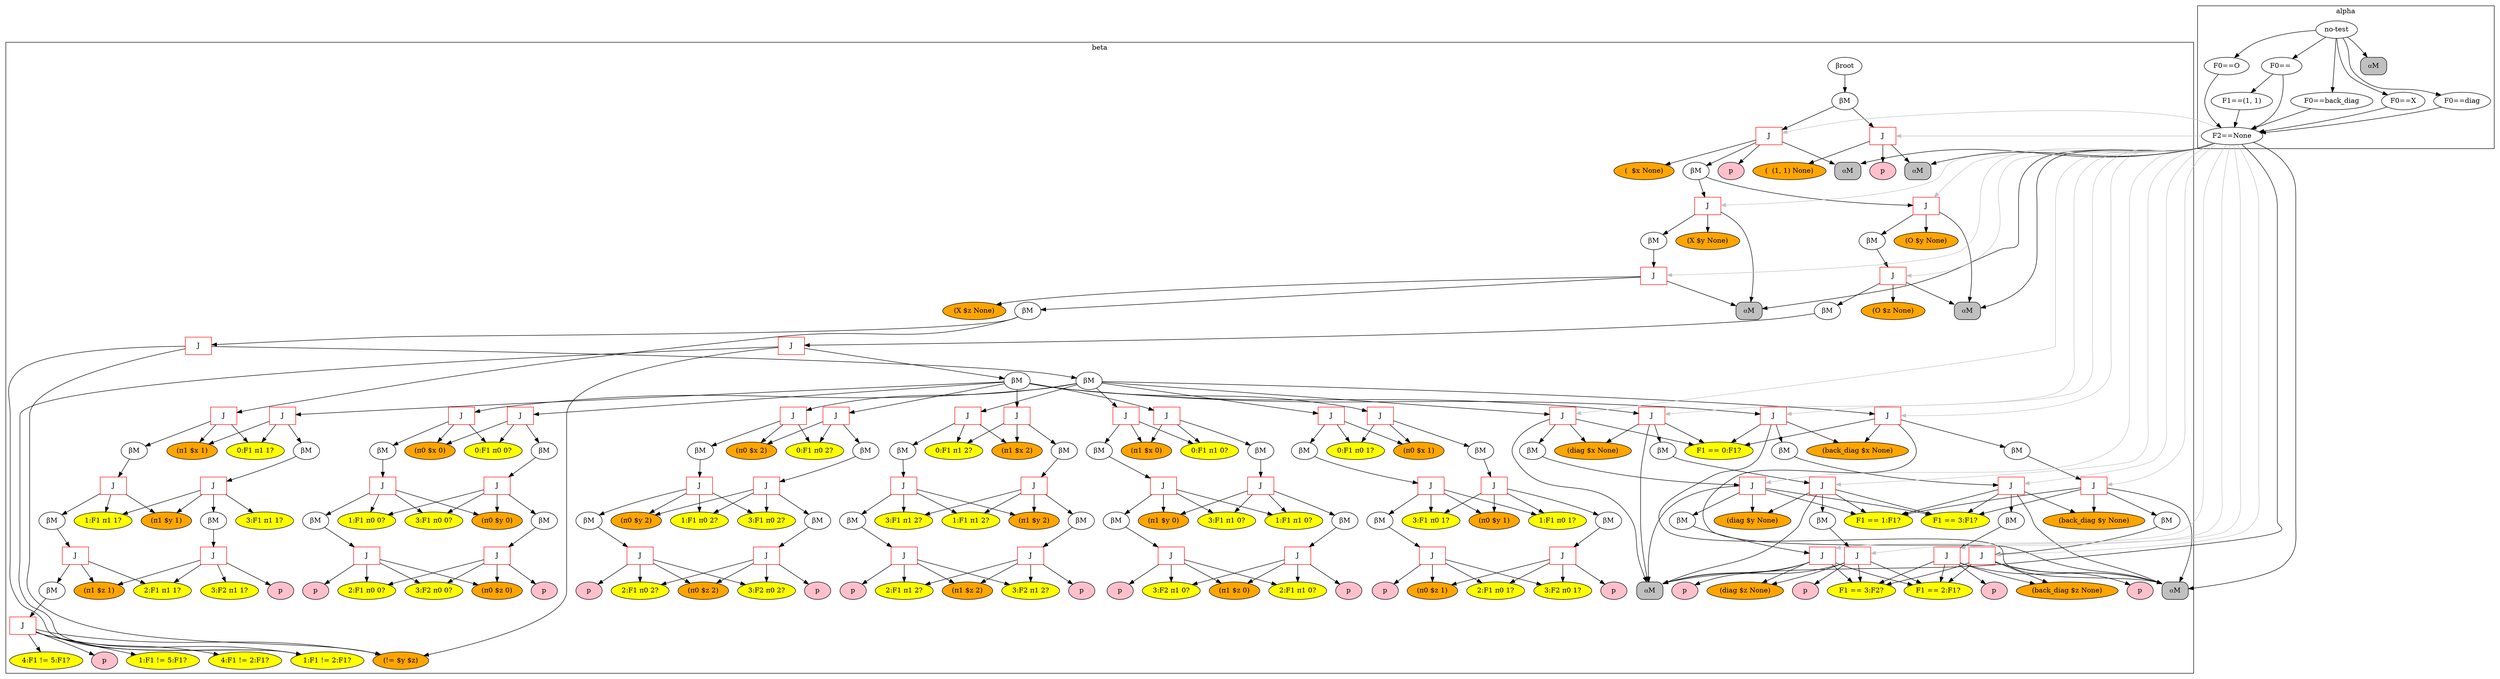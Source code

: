 digraph {
	subgraph cluster_1 {
	label = beta
	"BetaNode 0x7f933ec16f28" [label="βroot"];
	"BetaNode 0x7f933ec16f28" -> "BetaMemory 0x7f933ebf1710";
	"BetaMemory 0x7f933ebf1710" [label="βM"];
	"BetaMemory 0x7f933ebf1710" -> "JoinNode 0x7f933ebf1828";
	"JoinNode 0x7f933ebf1828" [shape=box,color=red,label="J"];
	"JoinNode 0x7f933ebf1828" -> "⍺M:<rete.alpha.AlphaMemory object at 0x7f933ebf17f0>"
	"(  $x None)" [style=filled,fillcolor=orange];
	"JoinNode 0x7f933ebf1828" -> "(  $x None)"
	"JoinNode 0x7f933ebf1828" -> "BetaMemory 0x7f933ebf1860";
	"BetaMemory 0x7f933ebf1860" [label="βM"];
	"BetaMemory 0x7f933ebf1860" -> "JoinNode 0x7f933ebf1940";
	"JoinNode 0x7f933ebf1940" [shape=box,color=red,label="J"];
	"JoinNode 0x7f933ebf1940" -> "⍺M:<rete.alpha.AlphaMemory object at 0x7f933ebf1908>"
	"(X $y None)" [style=filled,fillcolor=orange];
	"JoinNode 0x7f933ebf1940" -> "(X $y None)"
	"JoinNode 0x7f933ebf1940" -> "BetaMemory 0x7f933ebf1978";
	"BetaMemory 0x7f933ebf1978" [label="βM"];
	"BetaMemory 0x7f933ebf1978" -> "JoinNode 0x7f933ebf19b0";
	"JoinNode 0x7f933ebf19b0" [shape=box,color=red,label="J"];
	"JoinNode 0x7f933ebf19b0" -> "⍺M:<rete.alpha.AlphaMemory object at 0x7f933ebf1908>"
	"(X $z None)" [style=filled,fillcolor=orange];
	"JoinNode 0x7f933ebf19b0" -> "(X $z None)"
	"JoinNode 0x7f933ebf19b0" -> "BetaMemory 0x7f933ebf19e8";
	"BetaMemory 0x7f933ebf19e8" [label="βM"];
	"BetaMemory 0x7f933ebf19e8" -> "JoinNode 0x7f933ebf1a20";
	"JoinNode 0x7f933ebf1a20" [shape=box,color=red,label="J"];
	"(!= $y $z)" [style=filled,fillcolor=orange];
	"JoinNode 0x7f933ebf1a20" -> "(!= $y $z)"
	"1:F1 != 2:F1?" [style=filled,fillcolor=yellow];
	"JoinNode 0x7f933ebf1a20" -> "1:F1 != 2:F1?"
	"JoinNode 0x7f933ebf1a20" -> "BetaMemory 0x7f933ebf1a58";
	"BetaMemory 0x7f933ebf1a58" [label="βM"];
	"BetaMemory 0x7f933ebf1a58" -> "JoinNode 0x7f933ebf1ac8";
	"JoinNode 0x7f933ebf1ac8" [shape=box,color=red,label="J"];
	"(π0 $x 0)" [style=filled,fillcolor=orange];
	"JoinNode 0x7f933ebf1ac8" -> "(π0 $x 0)"
	"0:F1 π0 0?" [style=filled,fillcolor=yellow];
	"JoinNode 0x7f933ebf1ac8" -> "0:F1 π0 0?"
	"JoinNode 0x7f933ebf1ac8" -> "BetaMemory 0x7f933ebf1b38";
	"BetaMemory 0x7f933ebf1b38" [label="βM"];
	"BetaMemory 0x7f933ebf1b38" -> "JoinNode 0x7f933ebf1b70";
	"JoinNode 0x7f933ebf1b70" [shape=box,color=red,label="J"];
	"(π0 $y 0)" [style=filled,fillcolor=orange];
	"JoinNode 0x7f933ebf1b70" -> "(π0 $y 0)"
	"1:F1 π0 0?" [style=filled,fillcolor=yellow];
	"JoinNode 0x7f933ebf1b70" -> "1:F1 π0 0?"
	"3:F1 π0 0?" [style=filled,fillcolor=yellow];
	"JoinNode 0x7f933ebf1b70" -> "3:F1 π0 0?"
	"JoinNode 0x7f933ebf1b70" -> "BetaMemory 0x7f933ebf1c18";
	"BetaMemory 0x7f933ebf1c18" [label="βM"];
	"BetaMemory 0x7f933ebf1c18" -> "JoinNode 0x7f933ebf1c50";
	"JoinNode 0x7f933ebf1c50" [shape=box,color=red,label="J"];
	"(π0 $z 0)" [style=filled,fillcolor=orange];
	"JoinNode 0x7f933ebf1c50" -> "(π0 $z 0)"
	"2:F1 π0 0?" [style=filled,fillcolor=yellow];
	"JoinNode 0x7f933ebf1c50" -> "2:F1 π0 0?"
	"3:F2 π0 0?" [style=filled,fillcolor=yellow];
	"JoinNode 0x7f933ebf1c50" -> "3:F2 π0 0?"
	"JoinNode 0x7f933ebf1c50" -> "PNode 0x7f933ebf16d8";
	"PNode 0x7f933ebf16d8" [style=filled,fillcolor=pink,label="p"];
	"BetaMemory 0x7f933ebf1a58" -> "JoinNode 0x7f933ebf1f60";
	"JoinNode 0x7f933ebf1f60" [shape=box,color=red,label="J"];
	"(π0 $x 1)" [style=filled,fillcolor=orange];
	"JoinNode 0x7f933ebf1f60" -> "(π0 $x 1)"
	"0:F1 π0 1?" [style=filled,fillcolor=yellow];
	"JoinNode 0x7f933ebf1f60" -> "0:F1 π0 1?"
	"JoinNode 0x7f933ebf1f60" -> "BetaMemory 0x7f933ebf1ef0";
	"BetaMemory 0x7f933ebf1ef0" [label="βM"];
	"BetaMemory 0x7f933ebf1ef0" -> "JoinNode 0x7f933ebf1f98";
	"JoinNode 0x7f933ebf1f98" [shape=box,color=red,label="J"];
	"(π0 $y 1)" [style=filled,fillcolor=orange];
	"JoinNode 0x7f933ebf1f98" -> "(π0 $y 1)"
	"1:F1 π0 1?" [style=filled,fillcolor=yellow];
	"JoinNode 0x7f933ebf1f98" -> "1:F1 π0 1?"
	"3:F1 π0 1?" [style=filled,fillcolor=yellow];
	"JoinNode 0x7f933ebf1f98" -> "3:F1 π0 1?"
	"JoinNode 0x7f933ebf1f98" -> "BetaMemory 0x7f933ebed080";
	"BetaMemory 0x7f933ebed080" [label="βM"];
	"BetaMemory 0x7f933ebed080" -> "JoinNode 0x7f933ebed0b8";
	"JoinNode 0x7f933ebed0b8" [shape=box,color=red,label="J"];
	"(π0 $z 1)" [style=filled,fillcolor=orange];
	"JoinNode 0x7f933ebed0b8" -> "(π0 $z 1)"
	"2:F1 π0 1?" [style=filled,fillcolor=yellow];
	"JoinNode 0x7f933ebed0b8" -> "2:F1 π0 1?"
	"3:F2 π0 1?" [style=filled,fillcolor=yellow];
	"JoinNode 0x7f933ebed0b8" -> "3:F2 π0 1?"
	"JoinNode 0x7f933ebed0b8" -> "PNode 0x7f933ebf1eb8";
	"PNode 0x7f933ebf1eb8" [style=filled,fillcolor=pink,label="p"];
	"BetaMemory 0x7f933ebf1a58" -> "JoinNode 0x7f933ebed2e8";
	"JoinNode 0x7f933ebed2e8" [shape=box,color=red,label="J"];
	"(π0 $x 2)" [style=filled,fillcolor=orange];
	"JoinNode 0x7f933ebed2e8" -> "(π0 $x 2)"
	"0:F1 π0 2?" [style=filled,fillcolor=yellow];
	"JoinNode 0x7f933ebed2e8" -> "0:F1 π0 2?"
	"JoinNode 0x7f933ebed2e8" -> "BetaMemory 0x7f933ebed278";
	"BetaMemory 0x7f933ebed278" [label="βM"];
	"BetaMemory 0x7f933ebed278" -> "JoinNode 0x7f933ebed320";
	"JoinNode 0x7f933ebed320" [shape=box,color=red,label="J"];
	"(π0 $y 2)" [style=filled,fillcolor=orange];
	"JoinNode 0x7f933ebed320" -> "(π0 $y 2)"
	"1:F1 π0 2?" [style=filled,fillcolor=yellow];
	"JoinNode 0x7f933ebed320" -> "1:F1 π0 2?"
	"3:F1 π0 2?" [style=filled,fillcolor=yellow];
	"JoinNode 0x7f933ebed320" -> "3:F1 π0 2?"
	"JoinNode 0x7f933ebed320" -> "BetaMemory 0x7f933ebed3c8";
	"BetaMemory 0x7f933ebed3c8" [label="βM"];
	"BetaMemory 0x7f933ebed3c8" -> "JoinNode 0x7f933ebed400";
	"JoinNode 0x7f933ebed400" [shape=box,color=red,label="J"];
	"(π0 $z 2)" [style=filled,fillcolor=orange];
	"JoinNode 0x7f933ebed400" -> "(π0 $z 2)"
	"2:F1 π0 2?" [style=filled,fillcolor=yellow];
	"JoinNode 0x7f933ebed400" -> "2:F1 π0 2?"
	"3:F2 π0 2?" [style=filled,fillcolor=yellow];
	"JoinNode 0x7f933ebed400" -> "3:F2 π0 2?"
	"JoinNode 0x7f933ebed400" -> "PNode 0x7f933ebed240";
	"PNode 0x7f933ebed240" [style=filled,fillcolor=pink,label="p"];
	"BetaMemory 0x7f933ebf1a58" -> "JoinNode 0x7f933ebed630";
	"JoinNode 0x7f933ebed630" [shape=box,color=red,label="J"];
	"(π1 $x 0)" [style=filled,fillcolor=orange];
	"JoinNode 0x7f933ebed630" -> "(π1 $x 0)"
	"0:F1 π1 0?" [style=filled,fillcolor=yellow];
	"JoinNode 0x7f933ebed630" -> "0:F1 π1 0?"
	"JoinNode 0x7f933ebed630" -> "BetaMemory 0x7f933ebed5c0";
	"BetaMemory 0x7f933ebed5c0" [label="βM"];
	"BetaMemory 0x7f933ebed5c0" -> "JoinNode 0x7f933ebed668";
	"JoinNode 0x7f933ebed668" [shape=box,color=red,label="J"];
	"(π1 $y 0)" [style=filled,fillcolor=orange];
	"JoinNode 0x7f933ebed668" -> "(π1 $y 0)"
	"1:F1 π1 0?" [style=filled,fillcolor=yellow];
	"JoinNode 0x7f933ebed668" -> "1:F1 π1 0?"
	"3:F1 π1 0?" [style=filled,fillcolor=yellow];
	"JoinNode 0x7f933ebed668" -> "3:F1 π1 0?"
	"JoinNode 0x7f933ebed668" -> "BetaMemory 0x7f933ebed710";
	"BetaMemory 0x7f933ebed710" [label="βM"];
	"BetaMemory 0x7f933ebed710" -> "JoinNode 0x7f933ebed748";
	"JoinNode 0x7f933ebed748" [shape=box,color=red,label="J"];
	"(π1 $z 0)" [style=filled,fillcolor=orange];
	"JoinNode 0x7f933ebed748" -> "(π1 $z 0)"
	"2:F1 π1 0?" [style=filled,fillcolor=yellow];
	"JoinNode 0x7f933ebed748" -> "2:F1 π1 0?"
	"3:F2 π1 0?" [style=filled,fillcolor=yellow];
	"JoinNode 0x7f933ebed748" -> "3:F2 π1 0?"
	"JoinNode 0x7f933ebed748" -> "PNode 0x7f933ebed588";
	"PNode 0x7f933ebed588" [style=filled,fillcolor=pink,label="p"];
	"BetaMemory 0x7f933ebf1a58" -> "JoinNode 0x7f933ebeddd8";
	"JoinNode 0x7f933ebeddd8" [shape=box,color=red,label="J"];
	"(π1 $x 2)" [style=filled,fillcolor=orange];
	"JoinNode 0x7f933ebeddd8" -> "(π1 $x 2)"
	"0:F1 π1 2?" [style=filled,fillcolor=yellow];
	"JoinNode 0x7f933ebeddd8" -> "0:F1 π1 2?"
	"JoinNode 0x7f933ebeddd8" -> "BetaMemory 0x7f933ebedd68";
	"BetaMemory 0x7f933ebedd68" [label="βM"];
	"BetaMemory 0x7f933ebedd68" -> "JoinNode 0x7f933ebede10";
	"JoinNode 0x7f933ebede10" [shape=box,color=red,label="J"];
	"(π1 $y 2)" [style=filled,fillcolor=orange];
	"JoinNode 0x7f933ebede10" -> "(π1 $y 2)"
	"1:F1 π1 2?" [style=filled,fillcolor=yellow];
	"JoinNode 0x7f933ebede10" -> "1:F1 π1 2?"
	"3:F1 π1 2?" [style=filled,fillcolor=yellow];
	"JoinNode 0x7f933ebede10" -> "3:F1 π1 2?"
	"JoinNode 0x7f933ebede10" -> "BetaMemory 0x7f933ebedeb8";
	"BetaMemory 0x7f933ebedeb8" [label="βM"];
	"BetaMemory 0x7f933ebedeb8" -> "JoinNode 0x7f933ebedef0";
	"JoinNode 0x7f933ebedef0" [shape=box,color=red,label="J"];
	"(π1 $z 2)" [style=filled,fillcolor=orange];
	"JoinNode 0x7f933ebedef0" -> "(π1 $z 2)"
	"2:F1 π1 2?" [style=filled,fillcolor=yellow];
	"JoinNode 0x7f933ebedef0" -> "2:F1 π1 2?"
	"3:F2 π1 2?" [style=filled,fillcolor=yellow];
	"JoinNode 0x7f933ebedef0" -> "3:F2 π1 2?"
	"JoinNode 0x7f933ebedef0" -> "PNode 0x7f933ebedd30";
	"PNode 0x7f933ebedd30" [style=filled,fillcolor=pink,label="p"];
	"BetaMemory 0x7f933ebf1a58" -> "JoinNode 0x7f933ebf71d0";
	"JoinNode 0x7f933ebf71d0" [shape=box,color=red,label="J"];
	"JoinNode 0x7f933ebf71d0" -> "⍺M:<rete.alpha.AlphaMemory object at 0x7f933ebf7128>"
	"(diag $x None)" [style=filled,fillcolor=orange];
	"JoinNode 0x7f933ebf71d0" -> "(diag $x None)"
	"F1 == 0:F1?" [style=filled,fillcolor=yellow];
	"JoinNode 0x7f933ebf71d0" -> "F1 == 0:F1?"
	"JoinNode 0x7f933ebf71d0" -> "BetaMemory 0x7f933ebf7208";
	"BetaMemory 0x7f933ebf7208" [label="βM"];
	"BetaMemory 0x7f933ebf7208" -> "JoinNode 0x7f933ebf7240";
	"JoinNode 0x7f933ebf7240" [shape=box,color=red,label="J"];
	"JoinNode 0x7f933ebf7240" -> "⍺M:<rete.alpha.AlphaMemory object at 0x7f933ebf7128>"
	"(diag $y None)" [style=filled,fillcolor=orange];
	"JoinNode 0x7f933ebf7240" -> "(diag $y None)"
	"F1 == 1:F1?" [style=filled,fillcolor=yellow];
	"JoinNode 0x7f933ebf7240" -> "F1 == 1:F1?"
	"F1 == 3:F1?" [style=filled,fillcolor=yellow];
	"JoinNode 0x7f933ebf7240" -> "F1 == 3:F1?"
	"JoinNode 0x7f933ebf7240" -> "BetaMemory 0x7f933ebf7278";
	"BetaMemory 0x7f933ebf7278" [label="βM"];
	"BetaMemory 0x7f933ebf7278" -> "JoinNode 0x7f933ebf7320";
	"JoinNode 0x7f933ebf7320" [shape=box,color=red,label="J"];
	"JoinNode 0x7f933ebf7320" -> "⍺M:<rete.alpha.AlphaMemory object at 0x7f933ebf7128>"
	"(diag $z None)" [style=filled,fillcolor=orange];
	"JoinNode 0x7f933ebf7320" -> "(diag $z None)"
	"F1 == 2:F1?" [style=filled,fillcolor=yellow];
	"JoinNode 0x7f933ebf7320" -> "F1 == 2:F1?"
	"F1 == 3:F2?" [style=filled,fillcolor=yellow];
	"JoinNode 0x7f933ebf7320" -> "F1 == 3:F2?"
	"JoinNode 0x7f933ebf7320" -> "PNode 0x7f933ebf70b8";
	"PNode 0x7f933ebf70b8" [style=filled,fillcolor=pink,label="p"];
	"BetaMemory 0x7f933ebf1a58" -> "JoinNode 0x7f933ebf75c0";
	"JoinNode 0x7f933ebf75c0" [shape=box,color=red,label="J"];
	"JoinNode 0x7f933ebf75c0" -> "⍺M:<rete.alpha.AlphaMemory object at 0x7f933ebf7518>"
	"(back_diag $x None)" [style=filled,fillcolor=orange];
	"JoinNode 0x7f933ebf75c0" -> "(back_diag $x None)"
	"F1 == 0:F1?" [style=filled,fillcolor=yellow];
	"JoinNode 0x7f933ebf75c0" -> "F1 == 0:F1?"
	"JoinNode 0x7f933ebf75c0" -> "BetaMemory 0x7f933ebf75f8";
	"BetaMemory 0x7f933ebf75f8" [label="βM"];
	"BetaMemory 0x7f933ebf75f8" -> "JoinNode 0x7f933ebf7630";
	"JoinNode 0x7f933ebf7630" [shape=box,color=red,label="J"];
	"JoinNode 0x7f933ebf7630" -> "⍺M:<rete.alpha.AlphaMemory object at 0x7f933ebf7518>"
	"(back_diag $y None)" [style=filled,fillcolor=orange];
	"JoinNode 0x7f933ebf7630" -> "(back_diag $y None)"
	"F1 == 1:F1?" [style=filled,fillcolor=yellow];
	"JoinNode 0x7f933ebf7630" -> "F1 == 1:F1?"
	"F1 == 3:F1?" [style=filled,fillcolor=yellow];
	"JoinNode 0x7f933ebf7630" -> "F1 == 3:F1?"
	"JoinNode 0x7f933ebf7630" -> "BetaMemory 0x7f933ebf7668";
	"BetaMemory 0x7f933ebf7668" [label="βM"];
	"BetaMemory 0x7f933ebf7668" -> "JoinNode 0x7f933ebf7710";
	"JoinNode 0x7f933ebf7710" [shape=box,color=red,label="J"];
	"JoinNode 0x7f933ebf7710" -> "⍺M:<rete.alpha.AlphaMemory object at 0x7f933ebf7518>"
	"(back_diag $z None)" [style=filled,fillcolor=orange];
	"JoinNode 0x7f933ebf7710" -> "(back_diag $z None)"
	"F1 == 2:F1?" [style=filled,fillcolor=yellow];
	"JoinNode 0x7f933ebf7710" -> "F1 == 2:F1?"
	"F1 == 3:F2?" [style=filled,fillcolor=yellow];
	"JoinNode 0x7f933ebf7710" -> "F1 == 3:F2?"
	"JoinNode 0x7f933ebf7710" -> "PNode 0x7f933ebf74a8";
	"PNode 0x7f933ebf74a8" [style=filled,fillcolor=pink,label="p"];
	"BetaMemory 0x7f933ebf19e8" -> "JoinNode 0x7f933ebed908";
	"JoinNode 0x7f933ebed908" [shape=box,color=red,label="J"];
	"(π1 $x 1)" [style=filled,fillcolor=orange];
	"JoinNode 0x7f933ebed908" -> "(π1 $x 1)"
	"0:F1 π1 1?" [style=filled,fillcolor=yellow];
	"JoinNode 0x7f933ebed908" -> "0:F1 π1 1?"
	"JoinNode 0x7f933ebed908" -> "BetaMemory 0x7f933ebed978";
	"BetaMemory 0x7f933ebed978" [label="βM"];
	"BetaMemory 0x7f933ebed978" -> "JoinNode 0x7f933ebed9b0";
	"JoinNode 0x7f933ebed9b0" [shape=box,color=red,label="J"];
	"(π1 $y 1)" [style=filled,fillcolor=orange];
	"JoinNode 0x7f933ebed9b0" -> "(π1 $y 1)"
	"1:F1 π1 1?" [style=filled,fillcolor=yellow];
	"JoinNode 0x7f933ebed9b0" -> "1:F1 π1 1?"
	"JoinNode 0x7f933ebed9b0" -> "BetaMemory 0x7f933ebeda20";
	"BetaMemory 0x7f933ebeda20" [label="βM"];
	"BetaMemory 0x7f933ebeda20" -> "JoinNode 0x7f933ebeda58";
	"JoinNode 0x7f933ebeda58" [shape=box,color=red,label="J"];
	"(π1 $z 1)" [style=filled,fillcolor=orange];
	"JoinNode 0x7f933ebeda58" -> "(π1 $z 1)"
	"2:F1 π1 1?" [style=filled,fillcolor=yellow];
	"JoinNode 0x7f933ebeda58" -> "2:F1 π1 1?"
	"JoinNode 0x7f933ebeda58" -> "BetaMemory 0x7f933ebedac8";
	"BetaMemory 0x7f933ebedac8" [label="βM"];
	"BetaMemory 0x7f933ebedac8" -> "JoinNode 0x7f933ebedb00";
	"JoinNode 0x7f933ebedb00" [shape=box,color=red,label="J"];
	"(!= $y $z)" [style=filled,fillcolor=orange];
	"JoinNode 0x7f933ebedb00" -> "(!= $y $z)"
	"1:F1 != 2:F1?" [style=filled,fillcolor=yellow];
	"JoinNode 0x7f933ebedb00" -> "1:F1 != 2:F1?"
	"1:F1 != 5:F1?" [style=filled,fillcolor=yellow];
	"JoinNode 0x7f933ebedb00" -> "1:F1 != 5:F1?"
	"4:F1 != 2:F1?" [style=filled,fillcolor=yellow];
	"JoinNode 0x7f933ebedb00" -> "4:F1 != 2:F1?"
	"4:F1 != 5:F1?" [style=filled,fillcolor=yellow];
	"JoinNode 0x7f933ebedb00" -> "4:F1 != 5:F1?"
	"JoinNode 0x7f933ebedb00" -> "PNode 0x7f933ebed8d0";
	"PNode 0x7f933ebed8d0" [style=filled,fillcolor=pink,label="p"];
	"BetaMemory 0x7f933ebf1860" -> "JoinNode 0x7f933ebf7978";
	"JoinNode 0x7f933ebf7978" [shape=box,color=red,label="J"];
	"JoinNode 0x7f933ebf7978" -> "⍺M:<rete.alpha.AlphaMemory object at 0x7f933ebf7940>"
	"(O $y None)" [style=filled,fillcolor=orange];
	"JoinNode 0x7f933ebf7978" -> "(O $y None)"
	"JoinNode 0x7f933ebf7978" -> "BetaMemory 0x7f933ebf79b0";
	"BetaMemory 0x7f933ebf79b0" [label="βM"];
	"BetaMemory 0x7f933ebf79b0" -> "JoinNode 0x7f933ebf79e8";
	"JoinNode 0x7f933ebf79e8" [shape=box,color=red,label="J"];
	"JoinNode 0x7f933ebf79e8" -> "⍺M:<rete.alpha.AlphaMemory object at 0x7f933ebf7940>"
	"(O $z None)" [style=filled,fillcolor=orange];
	"JoinNode 0x7f933ebf79e8" -> "(O $z None)"
	"JoinNode 0x7f933ebf79e8" -> "BetaMemory 0x7f933ebf7a20";
	"BetaMemory 0x7f933ebf7a20" [label="βM"];
	"BetaMemory 0x7f933ebf7a20" -> "JoinNode 0x7f933ebf7a58";
	"JoinNode 0x7f933ebf7a58" [shape=box,color=red,label="J"];
	"(!= $y $z)" [style=filled,fillcolor=orange];
	"JoinNode 0x7f933ebf7a58" -> "(!= $y $z)"
	"1:F1 != 2:F1?" [style=filled,fillcolor=yellow];
	"JoinNode 0x7f933ebf7a58" -> "1:F1 != 2:F1?"
	"JoinNode 0x7f933ebf7a58" -> "BetaMemory 0x7f933ebf7a90";
	"BetaMemory 0x7f933ebf7a90" [label="βM"];
	"BetaMemory 0x7f933ebf7a90" -> "JoinNode 0x7f933ebf7b00";
	"JoinNode 0x7f933ebf7b00" [shape=box,color=red,label="J"];
	"(π0 $x 0)" [style=filled,fillcolor=orange];
	"JoinNode 0x7f933ebf7b00" -> "(π0 $x 0)"
	"0:F1 π0 0?" [style=filled,fillcolor=yellow];
	"JoinNode 0x7f933ebf7b00" -> "0:F1 π0 0?"
	"JoinNode 0x7f933ebf7b00" -> "BetaMemory 0x7f933ebf7b70";
	"BetaMemory 0x7f933ebf7b70" [label="βM"];
	"BetaMemory 0x7f933ebf7b70" -> "JoinNode 0x7f933ebf7ba8";
	"JoinNode 0x7f933ebf7ba8" [shape=box,color=red,label="J"];
	"(π0 $y 0)" [style=filled,fillcolor=orange];
	"JoinNode 0x7f933ebf7ba8" -> "(π0 $y 0)"
	"1:F1 π0 0?" [style=filled,fillcolor=yellow];
	"JoinNode 0x7f933ebf7ba8" -> "1:F1 π0 0?"
	"3:F1 π0 0?" [style=filled,fillcolor=yellow];
	"JoinNode 0x7f933ebf7ba8" -> "3:F1 π0 0?"
	"JoinNode 0x7f933ebf7ba8" -> "BetaMemory 0x7f933ebf7c50";
	"BetaMemory 0x7f933ebf7c50" [label="βM"];
	"BetaMemory 0x7f933ebf7c50" -> "JoinNode 0x7f933ebf7c88";
	"JoinNode 0x7f933ebf7c88" [shape=box,color=red,label="J"];
	"(π0 $z 0)" [style=filled,fillcolor=orange];
	"JoinNode 0x7f933ebf7c88" -> "(π0 $z 0)"
	"2:F1 π0 0?" [style=filled,fillcolor=yellow];
	"JoinNode 0x7f933ebf7c88" -> "2:F1 π0 0?"
	"3:F2 π0 0?" [style=filled,fillcolor=yellow];
	"JoinNode 0x7f933ebf7c88" -> "3:F2 π0 0?"
	"JoinNode 0x7f933ebf7c88" -> "PNode 0x7f933ebf7898";
	"PNode 0x7f933ebf7898" [style=filled,fillcolor=pink,label="p"];
	"BetaMemory 0x7f933ebf7a90" -> "JoinNode 0x7f933ebf7f60";
	"JoinNode 0x7f933ebf7f60" [shape=box,color=red,label="J"];
	"(π0 $x 1)" [style=filled,fillcolor=orange];
	"JoinNode 0x7f933ebf7f60" -> "(π0 $x 1)"
	"0:F1 π0 1?" [style=filled,fillcolor=yellow];
	"JoinNode 0x7f933ebf7f60" -> "0:F1 π0 1?"
	"JoinNode 0x7f933ebf7f60" -> "BetaMemory 0x7f933ebf7ef0";
	"BetaMemory 0x7f933ebf7ef0" [label="βM"];
	"BetaMemory 0x7f933ebf7ef0" -> "JoinNode 0x7f933ebf7f98";
	"JoinNode 0x7f933ebf7f98" [shape=box,color=red,label="J"];
	"(π0 $y 1)" [style=filled,fillcolor=orange];
	"JoinNode 0x7f933ebf7f98" -> "(π0 $y 1)"
	"1:F1 π0 1?" [style=filled,fillcolor=yellow];
	"JoinNode 0x7f933ebf7f98" -> "1:F1 π0 1?"
	"3:F1 π0 1?" [style=filled,fillcolor=yellow];
	"JoinNode 0x7f933ebf7f98" -> "3:F1 π0 1?"
	"JoinNode 0x7f933ebf7f98" -> "BetaMemory 0x7f933ebfb080";
	"BetaMemory 0x7f933ebfb080" [label="βM"];
	"BetaMemory 0x7f933ebfb080" -> "JoinNode 0x7f933ebfb0b8";
	"JoinNode 0x7f933ebfb0b8" [shape=box,color=red,label="J"];
	"(π0 $z 1)" [style=filled,fillcolor=orange];
	"JoinNode 0x7f933ebfb0b8" -> "(π0 $z 1)"
	"2:F1 π0 1?" [style=filled,fillcolor=yellow];
	"JoinNode 0x7f933ebfb0b8" -> "2:F1 π0 1?"
	"3:F2 π0 1?" [style=filled,fillcolor=yellow];
	"JoinNode 0x7f933ebfb0b8" -> "3:F2 π0 1?"
	"JoinNode 0x7f933ebfb0b8" -> "PNode 0x7f933ebf7eb8";
	"PNode 0x7f933ebf7eb8" [style=filled,fillcolor=pink,label="p"];
	"BetaMemory 0x7f933ebf7a90" -> "JoinNode 0x7f933ebfb2e8";
	"JoinNode 0x7f933ebfb2e8" [shape=box,color=red,label="J"];
	"(π0 $x 2)" [style=filled,fillcolor=orange];
	"JoinNode 0x7f933ebfb2e8" -> "(π0 $x 2)"
	"0:F1 π0 2?" [style=filled,fillcolor=yellow];
	"JoinNode 0x7f933ebfb2e8" -> "0:F1 π0 2?"
	"JoinNode 0x7f933ebfb2e8" -> "BetaMemory 0x7f933ebfb278";
	"BetaMemory 0x7f933ebfb278" [label="βM"];
	"BetaMemory 0x7f933ebfb278" -> "JoinNode 0x7f933ebfb320";
	"JoinNode 0x7f933ebfb320" [shape=box,color=red,label="J"];
	"(π0 $y 2)" [style=filled,fillcolor=orange];
	"JoinNode 0x7f933ebfb320" -> "(π0 $y 2)"
	"1:F1 π0 2?" [style=filled,fillcolor=yellow];
	"JoinNode 0x7f933ebfb320" -> "1:F1 π0 2?"
	"3:F1 π0 2?" [style=filled,fillcolor=yellow];
	"JoinNode 0x7f933ebfb320" -> "3:F1 π0 2?"
	"JoinNode 0x7f933ebfb320" -> "BetaMemory 0x7f933ebfb3c8";
	"BetaMemory 0x7f933ebfb3c8" [label="βM"];
	"BetaMemory 0x7f933ebfb3c8" -> "JoinNode 0x7f933ebfb400";
	"JoinNode 0x7f933ebfb400" [shape=box,color=red,label="J"];
	"(π0 $z 2)" [style=filled,fillcolor=orange];
	"JoinNode 0x7f933ebfb400" -> "(π0 $z 2)"
	"2:F1 π0 2?" [style=filled,fillcolor=yellow];
	"JoinNode 0x7f933ebfb400" -> "2:F1 π0 2?"
	"3:F2 π0 2?" [style=filled,fillcolor=yellow];
	"JoinNode 0x7f933ebfb400" -> "3:F2 π0 2?"
	"JoinNode 0x7f933ebfb400" -> "PNode 0x7f933ebfb240";
	"PNode 0x7f933ebfb240" [style=filled,fillcolor=pink,label="p"];
	"BetaMemory 0x7f933ebf7a90" -> "JoinNode 0x7f933ebfb630";
	"JoinNode 0x7f933ebfb630" [shape=box,color=red,label="J"];
	"(π1 $x 0)" [style=filled,fillcolor=orange];
	"JoinNode 0x7f933ebfb630" -> "(π1 $x 0)"
	"0:F1 π1 0?" [style=filled,fillcolor=yellow];
	"JoinNode 0x7f933ebfb630" -> "0:F1 π1 0?"
	"JoinNode 0x7f933ebfb630" -> "BetaMemory 0x7f933ebfb5c0";
	"BetaMemory 0x7f933ebfb5c0" [label="βM"];
	"BetaMemory 0x7f933ebfb5c0" -> "JoinNode 0x7f933ebfb668";
	"JoinNode 0x7f933ebfb668" [shape=box,color=red,label="J"];
	"(π1 $y 0)" [style=filled,fillcolor=orange];
	"JoinNode 0x7f933ebfb668" -> "(π1 $y 0)"
	"1:F1 π1 0?" [style=filled,fillcolor=yellow];
	"JoinNode 0x7f933ebfb668" -> "1:F1 π1 0?"
	"3:F1 π1 0?" [style=filled,fillcolor=yellow];
	"JoinNode 0x7f933ebfb668" -> "3:F1 π1 0?"
	"JoinNode 0x7f933ebfb668" -> "BetaMemory 0x7f933ebfb710";
	"BetaMemory 0x7f933ebfb710" [label="βM"];
	"BetaMemory 0x7f933ebfb710" -> "JoinNode 0x7f933ebfb748";
	"JoinNode 0x7f933ebfb748" [shape=box,color=red,label="J"];
	"(π1 $z 0)" [style=filled,fillcolor=orange];
	"JoinNode 0x7f933ebfb748" -> "(π1 $z 0)"
	"2:F1 π1 0?" [style=filled,fillcolor=yellow];
	"JoinNode 0x7f933ebfb748" -> "2:F1 π1 0?"
	"3:F2 π1 0?" [style=filled,fillcolor=yellow];
	"JoinNode 0x7f933ebfb748" -> "3:F2 π1 0?"
	"JoinNode 0x7f933ebfb748" -> "PNode 0x7f933ebfb588";
	"PNode 0x7f933ebfb588" [style=filled,fillcolor=pink,label="p"];
	"BetaMemory 0x7f933ebf7a90" -> "JoinNode 0x7f933ebfb978";
	"JoinNode 0x7f933ebfb978" [shape=box,color=red,label="J"];
	"(π1 $x 1)" [style=filled,fillcolor=orange];
	"JoinNode 0x7f933ebfb978" -> "(π1 $x 1)"
	"0:F1 π1 1?" [style=filled,fillcolor=yellow];
	"JoinNode 0x7f933ebfb978" -> "0:F1 π1 1?"
	"JoinNode 0x7f933ebfb978" -> "BetaMemory 0x7f933ebfb908";
	"BetaMemory 0x7f933ebfb908" [label="βM"];
	"BetaMemory 0x7f933ebfb908" -> "JoinNode 0x7f933ebfb9b0";
	"JoinNode 0x7f933ebfb9b0" [shape=box,color=red,label="J"];
	"(π1 $y 1)" [style=filled,fillcolor=orange];
	"JoinNode 0x7f933ebfb9b0" -> "(π1 $y 1)"
	"1:F1 π1 1?" [style=filled,fillcolor=yellow];
	"JoinNode 0x7f933ebfb9b0" -> "1:F1 π1 1?"
	"3:F1 π1 1?" [style=filled,fillcolor=yellow];
	"JoinNode 0x7f933ebfb9b0" -> "3:F1 π1 1?"
	"JoinNode 0x7f933ebfb9b0" -> "BetaMemory 0x7f933ebfba58";
	"BetaMemory 0x7f933ebfba58" [label="βM"];
	"BetaMemory 0x7f933ebfba58" -> "JoinNode 0x7f933ebfba90";
	"JoinNode 0x7f933ebfba90" [shape=box,color=red,label="J"];
	"(π1 $z 1)" [style=filled,fillcolor=orange];
	"JoinNode 0x7f933ebfba90" -> "(π1 $z 1)"
	"2:F1 π1 1?" [style=filled,fillcolor=yellow];
	"JoinNode 0x7f933ebfba90" -> "2:F1 π1 1?"
	"3:F2 π1 1?" [style=filled,fillcolor=yellow];
	"JoinNode 0x7f933ebfba90" -> "3:F2 π1 1?"
	"JoinNode 0x7f933ebfba90" -> "PNode 0x7f933ebfb8d0";
	"PNode 0x7f933ebfb8d0" [style=filled,fillcolor=pink,label="p"];
	"BetaMemory 0x7f933ebf7a90" -> "JoinNode 0x7f933ebfbcc0";
	"JoinNode 0x7f933ebfbcc0" [shape=box,color=red,label="J"];
	"(π1 $x 2)" [style=filled,fillcolor=orange];
	"JoinNode 0x7f933ebfbcc0" -> "(π1 $x 2)"
	"0:F1 π1 2?" [style=filled,fillcolor=yellow];
	"JoinNode 0x7f933ebfbcc0" -> "0:F1 π1 2?"
	"JoinNode 0x7f933ebfbcc0" -> "BetaMemory 0x7f933ebfbc50";
	"BetaMemory 0x7f933ebfbc50" [label="βM"];
	"BetaMemory 0x7f933ebfbc50" -> "JoinNode 0x7f933ebfbcf8";
	"JoinNode 0x7f933ebfbcf8" [shape=box,color=red,label="J"];
	"(π1 $y 2)" [style=filled,fillcolor=orange];
	"JoinNode 0x7f933ebfbcf8" -> "(π1 $y 2)"
	"1:F1 π1 2?" [style=filled,fillcolor=yellow];
	"JoinNode 0x7f933ebfbcf8" -> "1:F1 π1 2?"
	"3:F1 π1 2?" [style=filled,fillcolor=yellow];
	"JoinNode 0x7f933ebfbcf8" -> "3:F1 π1 2?"
	"JoinNode 0x7f933ebfbcf8" -> "BetaMemory 0x7f933ebfbda0";
	"BetaMemory 0x7f933ebfbda0" [label="βM"];
	"BetaMemory 0x7f933ebfbda0" -> "JoinNode 0x7f933ebfbdd8";
	"JoinNode 0x7f933ebfbdd8" [shape=box,color=red,label="J"];
	"(π1 $z 2)" [style=filled,fillcolor=orange];
	"JoinNode 0x7f933ebfbdd8" -> "(π1 $z 2)"
	"2:F1 π1 2?" [style=filled,fillcolor=yellow];
	"JoinNode 0x7f933ebfbdd8" -> "2:F1 π1 2?"
	"3:F2 π1 2?" [style=filled,fillcolor=yellow];
	"JoinNode 0x7f933ebfbdd8" -> "3:F2 π1 2?"
	"JoinNode 0x7f933ebfbdd8" -> "PNode 0x7f933ebfbc18";
	"PNode 0x7f933ebfbc18" [style=filled,fillcolor=pink,label="p"];
	"BetaMemory 0x7f933ebf7a90" -> "JoinNode 0x7f933ebfbf98";
	"JoinNode 0x7f933ebfbf98" [shape=box,color=red,label="J"];
	"JoinNode 0x7f933ebfbf98" -> "⍺M:<rete.alpha.AlphaMemory object at 0x7f933ebf7128>"
	"(diag $x None)" [style=filled,fillcolor=orange];
	"JoinNode 0x7f933ebfbf98" -> "(diag $x None)"
	"F1 == 0:F1?" [style=filled,fillcolor=yellow];
	"JoinNode 0x7f933ebfbf98" -> "F1 == 0:F1?"
	"JoinNode 0x7f933ebfbf98" -> "BetaMemory 0x7f933ebfbfd0";
	"BetaMemory 0x7f933ebfbfd0" [label="βM"];
	"BetaMemory 0x7f933ebfbfd0" -> "JoinNode 0x7f933ec00048";
	"JoinNode 0x7f933ec00048" [shape=box,color=red,label="J"];
	"JoinNode 0x7f933ec00048" -> "⍺M:<rete.alpha.AlphaMemory object at 0x7f933ebf7128>"
	"(diag $y None)" [style=filled,fillcolor=orange];
	"JoinNode 0x7f933ec00048" -> "(diag $y None)"
	"F1 == 1:F1?" [style=filled,fillcolor=yellow];
	"JoinNode 0x7f933ec00048" -> "F1 == 1:F1?"
	"F1 == 3:F1?" [style=filled,fillcolor=yellow];
	"JoinNode 0x7f933ec00048" -> "F1 == 3:F1?"
	"JoinNode 0x7f933ec00048" -> "BetaMemory 0x7f933ec000b8";
	"BetaMemory 0x7f933ec000b8" [label="βM"];
	"BetaMemory 0x7f933ec000b8" -> "JoinNode 0x7f933ec00160";
	"JoinNode 0x7f933ec00160" [shape=box,color=red,label="J"];
	"JoinNode 0x7f933ec00160" -> "⍺M:<rete.alpha.AlphaMemory object at 0x7f933ebf7128>"
	"(diag $z None)" [style=filled,fillcolor=orange];
	"JoinNode 0x7f933ec00160" -> "(diag $z None)"
	"F1 == 2:F1?" [style=filled,fillcolor=yellow];
	"JoinNode 0x7f933ec00160" -> "F1 == 2:F1?"
	"F1 == 3:F2?" [style=filled,fillcolor=yellow];
	"JoinNode 0x7f933ec00160" -> "F1 == 3:F2?"
	"JoinNode 0x7f933ec00160" -> "PNode 0x7f933ebfbf60";
	"PNode 0x7f933ebfbf60" [style=filled,fillcolor=pink,label="p"];
	"BetaMemory 0x7f933ebf7a90" -> "JoinNode 0x7f933ec00390";
	"JoinNode 0x7f933ec00390" [shape=box,color=red,label="J"];
	"JoinNode 0x7f933ec00390" -> "⍺M:<rete.alpha.AlphaMemory object at 0x7f933ebf7518>"
	"(back_diag $x None)" [style=filled,fillcolor=orange];
	"JoinNode 0x7f933ec00390" -> "(back_diag $x None)"
	"F1 == 0:F1?" [style=filled,fillcolor=yellow];
	"JoinNode 0x7f933ec00390" -> "F1 == 0:F1?"
	"JoinNode 0x7f933ec00390" -> "BetaMemory 0x7f933ec00320";
	"BetaMemory 0x7f933ec00320" [label="βM"];
	"BetaMemory 0x7f933ec00320" -> "JoinNode 0x7f933ec00358";
	"JoinNode 0x7f933ec00358" [shape=box,color=red,label="J"];
	"JoinNode 0x7f933ec00358" -> "⍺M:<rete.alpha.AlphaMemory object at 0x7f933ebf7518>"
	"(back_diag $y None)" [style=filled,fillcolor=orange];
	"JoinNode 0x7f933ec00358" -> "(back_diag $y None)"
	"F1 == 1:F1?" [style=filled,fillcolor=yellow];
	"JoinNode 0x7f933ec00358" -> "F1 == 1:F1?"
	"F1 == 3:F1?" [style=filled,fillcolor=yellow];
	"JoinNode 0x7f933ec00358" -> "F1 == 3:F1?"
	"JoinNode 0x7f933ec00358" -> "BetaMemory 0x7f933ec00400";
	"BetaMemory 0x7f933ec00400" [label="βM"];
	"BetaMemory 0x7f933ec00400" -> "JoinNode 0x7f933ec004a8";
	"JoinNode 0x7f933ec004a8" [shape=box,color=red,label="J"];
	"JoinNode 0x7f933ec004a8" -> "⍺M:<rete.alpha.AlphaMemory object at 0x7f933ebf7518>"
	"(back_diag $z None)" [style=filled,fillcolor=orange];
	"JoinNode 0x7f933ec004a8" -> "(back_diag $z None)"
	"F1 == 2:F1?" [style=filled,fillcolor=yellow];
	"JoinNode 0x7f933ec004a8" -> "F1 == 2:F1?"
	"F1 == 3:F2?" [style=filled,fillcolor=yellow];
	"JoinNode 0x7f933ec004a8" -> "F1 == 3:F2?"
	"JoinNode 0x7f933ec004a8" -> "PNode 0x7f933ec002e8";
	"PNode 0x7f933ec002e8" [style=filled,fillcolor=pink,label="p"];
	"JoinNode 0x7f933ebf1828" -> "PNode 0x7f933ec00668";
	"PNode 0x7f933ec00668" [style=filled,fillcolor=pink,label="p"];
	"BetaMemory 0x7f933ebf1710" -> "JoinNode 0x7f933ec005c0";
	"JoinNode 0x7f933ec005c0" [shape=box,color=red,label="J"];
	"JoinNode 0x7f933ec005c0" -> "⍺M:<rete.alpha.AlphaMemory object at 0x7f933ec00588>"
	"(  (1, 1) None)" [style=filled,fillcolor=orange];
	"JoinNode 0x7f933ec005c0" -> "(  (1, 1) None)"
	"JoinNode 0x7f933ec005c0" -> "PNode 0x7f933ebfbe80";
	"PNode 0x7f933ebfbe80" [style=filled,fillcolor=pink,label="p"];
	}
	subgraph cluster_0 {
	label = alpha
	"no-test" -> "F0== ";
	"F0== " -> "F2==None";
	"F2==None" -> "⍺M:<rete.alpha.AlphaMemory object at 0x7f933ebf17f0>";
	"⍺M:<rete.alpha.AlphaMemory object at 0x7f933ebf17f0>" [shape=box, style="rounded,filled", label="⍺M", fillcolor=gray];
	"F0== " -> "F1==(1, 1)";
	"F1==(1, 1)" -> "F2==None";
	"F2==None" -> "⍺M:<rete.alpha.AlphaMemory object at 0x7f933ec00588>";
	"⍺M:<rete.alpha.AlphaMemory object at 0x7f933ec00588>" [shape=box, style="rounded,filled", label="⍺M", fillcolor=gray];
	"no-test" -> "F0==X";
	"F0==X" -> "F2==None";
	"F2==None" -> "⍺M:<rete.alpha.AlphaMemory object at 0x7f933ebf1908>";
	"⍺M:<rete.alpha.AlphaMemory object at 0x7f933ebf1908>" [shape=box, style="rounded,filled", label="⍺M", fillcolor=gray];
	"no-test" -> "F0==diag";
	"F0==diag" -> "F2==None";
	"F2==None" -> "⍺M:<rete.alpha.AlphaMemory object at 0x7f933ebf7128>";
	"⍺M:<rete.alpha.AlphaMemory object at 0x7f933ebf7128>" [shape=box, style="rounded,filled", label="⍺M", fillcolor=gray];
	"no-test" -> "F0==back_diag";
	"F0==back_diag" -> "F2==None";
	"F2==None" -> "⍺M:<rete.alpha.AlphaMemory object at 0x7f933ebf7518>";
	"⍺M:<rete.alpha.AlphaMemory object at 0x7f933ebf7518>" [shape=box, style="rounded,filled", label="⍺M", fillcolor=gray];
	"no-test" -> "F0==O";
	"F0==O" -> "F2==None";
	"F2==None" -> "⍺M:<rete.alpha.AlphaMemory object at 0x7f933ebf7940>";
	"⍺M:<rete.alpha.AlphaMemory object at 0x7f933ebf7940>" [shape=box, style="rounded,filled", label="⍺M", fillcolor=gray];
	"no-test" -> "⍺M:<rete.alpha.AlphaMemory object at 0x7f933ec16e48>";
	"⍺M:<rete.alpha.AlphaMemory object at 0x7f933ec16e48>" [shape=box, style="rounded,filled", label="⍺M", fillcolor=gray];
	}
	"F2==None" -> "JoinNode 0x7f933ebf1828" [color=gray];
	"F2==None" -> "JoinNode 0x7f933ec005c0" [color=gray];
	"F2==None" -> "JoinNode 0x7f933ebf1940" [color=gray];
	"F2==None" -> "JoinNode 0x7f933ebf19b0" [color=gray];
	"F2==None" -> "JoinNode 0x7f933ebf71d0" [color=gray];
	"F2==None" -> "JoinNode 0x7f933ebf7240" [color=gray];
	"F2==None" -> "JoinNode 0x7f933ebf7320" [color=gray];
	"F2==None" -> "JoinNode 0x7f933ebfbf98" [color=gray];
	"F2==None" -> "JoinNode 0x7f933ec00048" [color=gray];
	"F2==None" -> "JoinNode 0x7f933ec00160" [color=gray];
	"F2==None" -> "JoinNode 0x7f933ebf75c0" [color=gray];
	"F2==None" -> "JoinNode 0x7f933ebf7630" [color=gray];
	"F2==None" -> "JoinNode 0x7f933ebf7710" [color=gray];
	"F2==None" -> "JoinNode 0x7f933ec00390" [color=gray];
	"F2==None" -> "JoinNode 0x7f933ec00358" [color=gray];
	"F2==None" -> "JoinNode 0x7f933ec004a8" [color=gray];
	"F2==None" -> "JoinNode 0x7f933ebf7978" [color=gray];
	"F2==None" -> "JoinNode 0x7f933ebf79e8" [color=gray];
}